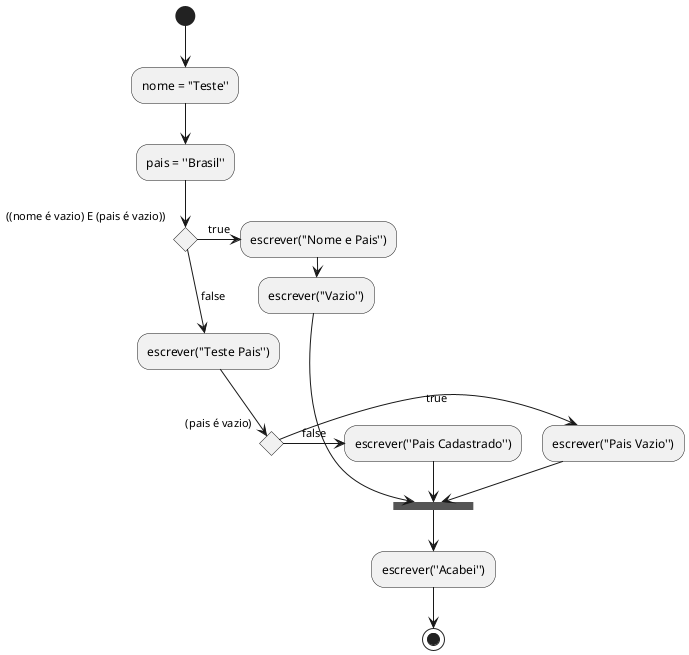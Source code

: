 @startuml ProvaA2q1
  (*) --> "nome = ''Teste''" 
  --> "pais = ''Brasil''" 
  if "((nome é vazio) E (pais é vazio))" then
    ->[true] "escrever(''Nome e Pais'')"
    -> "escrever(''Vazio'')"
    -> ===REDIRECT_CHECK===  
  else
    -->[false] escrever(''Teste Pais'')
	  if "(pais é vazio)" then
  	  ->[true] escrever(''Pais Vazio'')
    	--> ===REDIRECT_CHECK===  
    else
  	  ->[false] escrever(''Pais Cadastrado'')
    	--> ===REDIRECT_CHECK===  
    endif
  endif
  --> "escrever(''Acabei'')"
  -->(*)
@enduml
